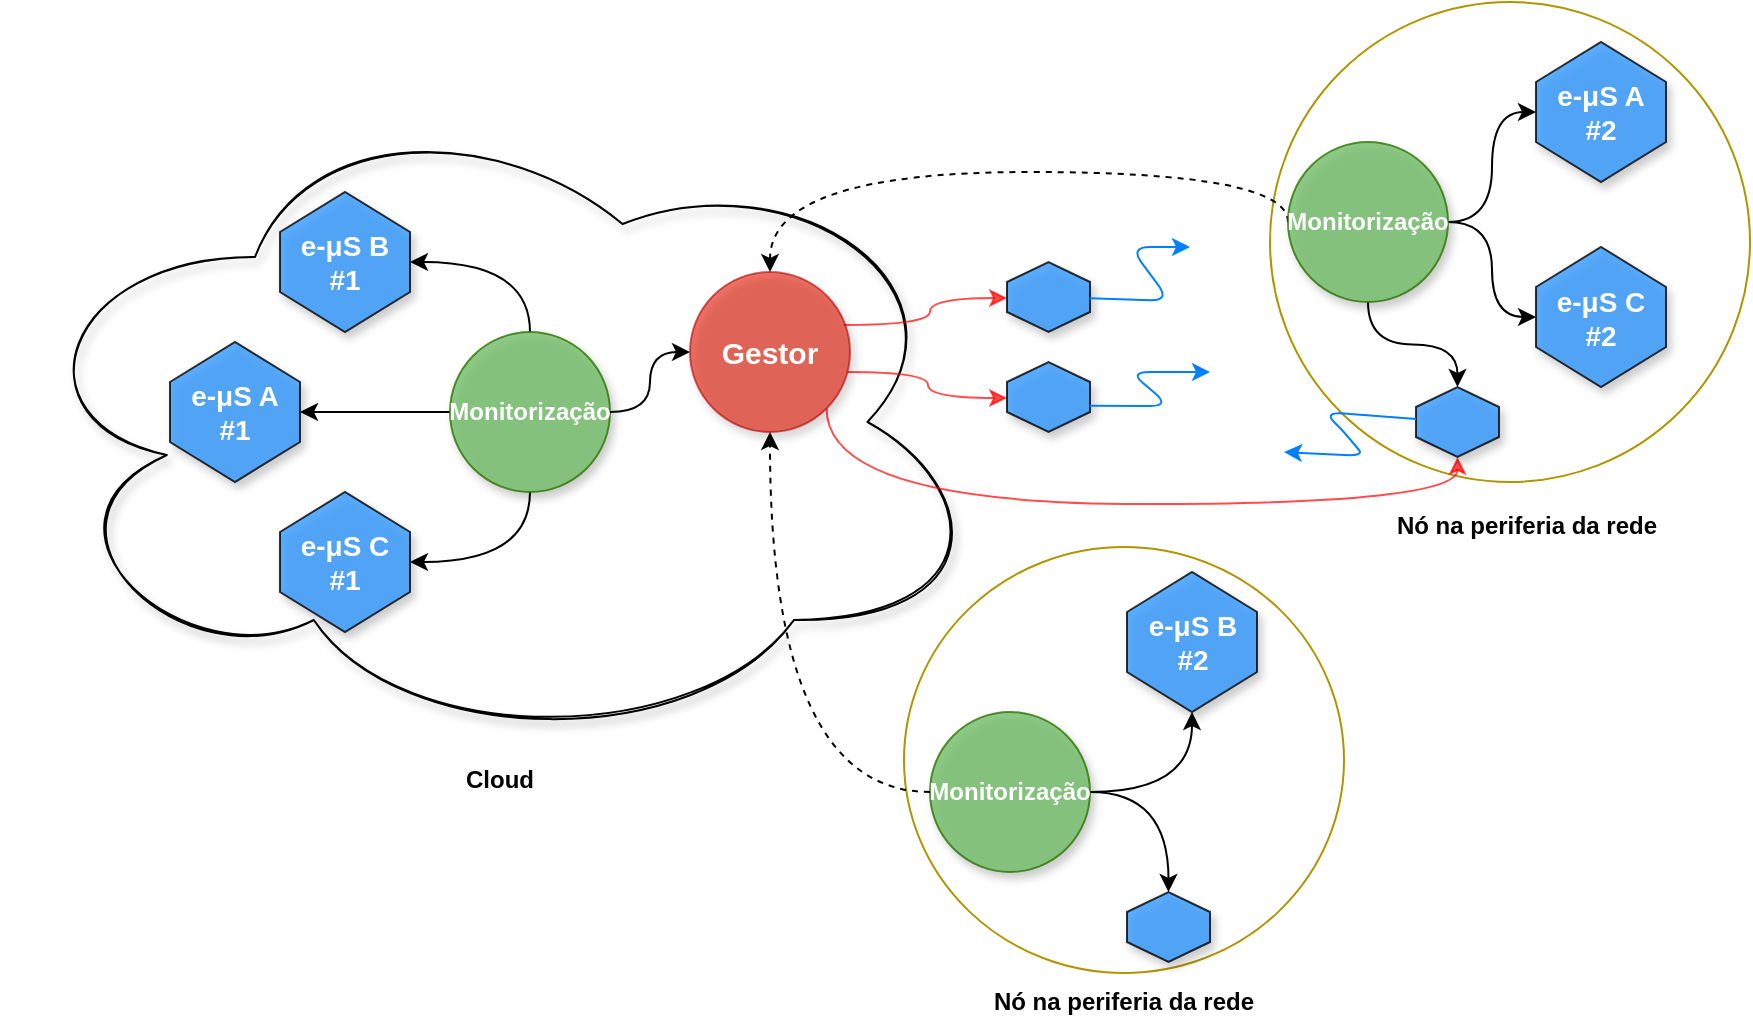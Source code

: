 <mxfile version="14.1.9" type="github">
  <diagram id="8mFjPOVdW-ttj4N9xYHq" name="Page-1">
    <mxGraphModel dx="2191" dy="1914" grid="1" gridSize="10" guides="1" tooltips="1" connect="1" arrows="1" fold="1" page="1" pageScale="1" pageWidth="827" pageHeight="1169" math="0" shadow="0">
      <root>
        <mxCell id="0" />
        <mxCell id="1" parent="0" />
        <mxCell id="7mZ6N7cNtGCExNmRLh_p-15" value="&lt;b&gt;Nó na periferia da rede&lt;/b&gt;" style="ellipse;whiteSpace=wrap;html=1;aspect=fixed;shadow=0;sketch=0;labelPosition=center;verticalLabelPosition=bottom;align=center;verticalAlign=top;strokeColor=#B09500;fillColor=none;spacingLeft=17;spacingBottom=0;spacingTop=8;" vertex="1" parent="1">
          <mxGeometry x="420" y="-75" width="240" height="240" as="geometry" />
        </mxCell>
        <mxCell id="7mZ6N7cNtGCExNmRLh_p-2" value="&lt;b&gt;Cloud&lt;/b&gt;" style="ellipse;shape=cloud;whiteSpace=wrap;html=1;shadow=1;sketch=1;fillColor=none;labelPosition=center;verticalLabelPosition=bottom;align=center;verticalAlign=top;" vertex="1" parent="1">
          <mxGeometry x="-210" y="-30" width="490" height="330" as="geometry" />
        </mxCell>
        <mxCell id="7mZ6N7cNtGCExNmRLh_p-9" style="edgeStyle=orthogonalEdgeStyle;rounded=0;orthogonalLoop=1;jettySize=auto;html=1;curved=1;exitX=0.5;exitY=0;exitDx=0;exitDy=0;entryX=0.5;entryY=0;entryDx=0;entryDy=0;" edge="1" parent="1" source="7mZ6N7cNtGCExNmRLh_p-3" target="7mZ6N7cNtGCExNmRLh_p-4">
          <mxGeometry relative="1" as="geometry">
            <Array as="points">
              <mxPoint x="50" y="55" />
            </Array>
          </mxGeometry>
        </mxCell>
        <mxCell id="7mZ6N7cNtGCExNmRLh_p-10" style="edgeStyle=orthogonalEdgeStyle;curved=1;rounded=0;orthogonalLoop=1;jettySize=auto;html=1;" edge="1" parent="1" source="7mZ6N7cNtGCExNmRLh_p-3" target="7mZ6N7cNtGCExNmRLh_p-8">
          <mxGeometry relative="1" as="geometry" />
        </mxCell>
        <mxCell id="7mZ6N7cNtGCExNmRLh_p-11" style="edgeStyle=orthogonalEdgeStyle;curved=1;rounded=0;orthogonalLoop=1;jettySize=auto;html=1;exitX=0.5;exitY=1;exitDx=0;exitDy=0;" edge="1" parent="1" source="7mZ6N7cNtGCExNmRLh_p-3" target="7mZ6N7cNtGCExNmRLh_p-7">
          <mxGeometry relative="1" as="geometry" />
        </mxCell>
        <mxCell id="7mZ6N7cNtGCExNmRLh_p-3" value="Monitorização" style="ellipse;whiteSpace=wrap;html=1;aspect=fixed;strokeColor=#2D7600;fontColor=#ffffff;shadow=1;sketch=0;fillColor=#72BF69;opacity=80;fontStyle=1" vertex="1" parent="1">
          <mxGeometry x="10" y="90" width="80" height="80" as="geometry" />
        </mxCell>
        <mxCell id="7mZ6N7cNtGCExNmRLh_p-4" value="&lt;b style=&quot;color: rgb(255 , 255 , 255) ; font-family: &amp;#34;arial&amp;#34; , sans-serif ; font-size: 14px ; text-align: left&quot;&gt;e-μS B&lt;br&gt;#1&lt;br&gt;&lt;/b&gt;" style="shape=hexagon;perimeter=hexagonPerimeter2;whiteSpace=wrap;html=1;fixedSize=1;shadow=1;sketch=0;strokeWidth=1;gradientColor=none;direction=south;fillColor=#3399FF;opacity=80;" vertex="1" parent="1">
          <mxGeometry x="-75" y="20" width="65" height="70" as="geometry" />
        </mxCell>
        <mxCell id="7mZ6N7cNtGCExNmRLh_p-7" value="&lt;b style=&quot;color: rgb(255 , 255 , 255) ; font-family: &amp;#34;arial&amp;#34; , sans-serif ; font-size: 14px ; text-align: left&quot;&gt;e-μS C&lt;br&gt;#1&lt;br&gt;&lt;/b&gt;" style="shape=hexagon;perimeter=hexagonPerimeter2;whiteSpace=wrap;html=1;fixedSize=1;shadow=1;sketch=0;strokeWidth=1;gradientColor=none;direction=south;fillColor=#3399FF;opacity=80;" vertex="1" parent="1">
          <mxGeometry x="-75" y="170" width="65" height="70" as="geometry" />
        </mxCell>
        <mxCell id="7mZ6N7cNtGCExNmRLh_p-8" value="&lt;b style=&quot;color: rgb(255 , 255 , 255) ; font-family: &amp;#34;arial&amp;#34; , sans-serif ; font-size: 14px ; text-align: left&quot;&gt;e-μS A&lt;br&gt;#1&lt;br&gt;&lt;/b&gt;" style="shape=hexagon;perimeter=hexagonPerimeter2;whiteSpace=wrap;html=1;fixedSize=1;shadow=1;sketch=0;strokeWidth=1;gradientColor=none;direction=south;fillColor=#3399FF;opacity=80;" vertex="1" parent="1">
          <mxGeometry x="-130" y="95" width="65" height="70" as="geometry" />
        </mxCell>
        <mxCell id="7mZ6N7cNtGCExNmRLh_p-14" style="edgeStyle=orthogonalEdgeStyle;curved=1;rounded=0;orthogonalLoop=1;jettySize=auto;html=1;endArrow=none;endFill=0;startArrow=classic;startFill=1;" edge="1" parent="1" source="7mZ6N7cNtGCExNmRLh_p-12" target="7mZ6N7cNtGCExNmRLh_p-3">
          <mxGeometry relative="1" as="geometry" />
        </mxCell>
        <mxCell id="7mZ6N7cNtGCExNmRLh_p-35" style="edgeStyle=orthogonalEdgeStyle;curved=1;rounded=0;orthogonalLoop=1;jettySize=auto;html=1;startArrow=none;startFill=0;endArrow=classic;endFill=1;fontSize=15;exitX=0.96;exitY=0.331;exitDx=0;exitDy=0;exitPerimeter=0;entryX=0.5;entryY=1;entryDx=0;entryDy=0;strokeColor=#FF0000;opacity=70;" edge="1" parent="1" source="7mZ6N7cNtGCExNmRLh_p-12" target="7mZ6N7cNtGCExNmRLh_p-29">
          <mxGeometry relative="1" as="geometry">
            <Array as="points">
              <mxPoint x="250" y="87" />
              <mxPoint x="250" y="73" />
              <mxPoint x="289" y="73" />
            </Array>
          </mxGeometry>
        </mxCell>
        <mxCell id="7mZ6N7cNtGCExNmRLh_p-36" style="edgeStyle=orthogonalEdgeStyle;curved=1;rounded=0;orthogonalLoop=1;jettySize=auto;html=1;startArrow=none;startFill=0;endArrow=classic;endFill=1;fontSize=15;fillColor=#e51400;strokeColor=#FF0000;opacity=70;" edge="1" parent="1" source="7mZ6N7cNtGCExNmRLh_p-12" target="7mZ6N7cNtGCExNmRLh_p-30">
          <mxGeometry relative="1" as="geometry">
            <mxPoint x="289" y="90" as="targetPoint" />
            <Array as="points">
              <mxPoint x="249" y="110" />
              <mxPoint x="249" y="123" />
            </Array>
          </mxGeometry>
        </mxCell>
        <mxCell id="7mZ6N7cNtGCExNmRLh_p-39" style="edgeStyle=orthogonalEdgeStyle;curved=1;rounded=0;orthogonalLoop=1;jettySize=auto;html=1;entryX=1;entryY=0.5;entryDx=0;entryDy=0;startArrow=none;startFill=0;endArrow=classic;endFill=1;fontSize=15;exitX=1;exitY=1;exitDx=0;exitDy=0;gradientColor=#ea6b66;fillColor=#f8cecc;strokeColor=#FF0000;opacity=70;" edge="1" parent="1" source="7mZ6N7cNtGCExNmRLh_p-12" target="7mZ6N7cNtGCExNmRLh_p-31">
          <mxGeometry relative="1" as="geometry">
            <Array as="points">
              <mxPoint x="198" y="176" />
              <mxPoint x="514" y="176" />
            </Array>
          </mxGeometry>
        </mxCell>
        <mxCell id="7mZ6N7cNtGCExNmRLh_p-12" value="Gestor" style="ellipse;whiteSpace=wrap;html=1;aspect=fixed;shadow=1;sketch=0;fillColor=#e51400;opacity=60;strokeColor=#B20000;fontColor=#ffffff;strokeWidth=1;fontSize=15;fontStyle=1" vertex="1" parent="1">
          <mxGeometry x="130" y="60" width="80" height="80" as="geometry" />
        </mxCell>
        <mxCell id="7mZ6N7cNtGCExNmRLh_p-16" value="&lt;font color=&quot;#000000&quot;&gt;&lt;b&gt;Nó na periferia da rede&lt;/b&gt;&lt;/font&gt;" style="ellipse;whiteSpace=wrap;html=1;shadow=0;sketch=0;labelPosition=center;verticalLabelPosition=bottom;align=center;verticalAlign=top;direction=south;strokeColor=#B09500;fontColor=#ffffff;fillColor=none;" vertex="1" parent="1">
          <mxGeometry x="237" y="197.5" width="220" height="213" as="geometry" />
        </mxCell>
        <mxCell id="7mZ6N7cNtGCExNmRLh_p-24" style="edgeStyle=orthogonalEdgeStyle;curved=1;rounded=0;orthogonalLoop=1;jettySize=auto;html=1;startArrow=none;startFill=0;endArrow=classic;endFill=1;fontSize=15;" edge="1" parent="1" source="7mZ6N7cNtGCExNmRLh_p-17" target="7mZ6N7cNtGCExNmRLh_p-19">
          <mxGeometry relative="1" as="geometry" />
        </mxCell>
        <mxCell id="7mZ6N7cNtGCExNmRLh_p-25" style="edgeStyle=orthogonalEdgeStyle;curved=1;rounded=0;orthogonalLoop=1;jettySize=auto;html=1;startArrow=none;startFill=0;endArrow=classic;endFill=1;fontSize=15;" edge="1" parent="1" source="7mZ6N7cNtGCExNmRLh_p-17" target="7mZ6N7cNtGCExNmRLh_p-20">
          <mxGeometry relative="1" as="geometry" />
        </mxCell>
        <mxCell id="7mZ6N7cNtGCExNmRLh_p-32" style="edgeStyle=orthogonalEdgeStyle;curved=1;rounded=0;orthogonalLoop=1;jettySize=auto;html=1;startArrow=none;startFill=0;endArrow=classic;endFill=1;fontSize=15;" edge="1" parent="1" source="7mZ6N7cNtGCExNmRLh_p-17" target="7mZ6N7cNtGCExNmRLh_p-31">
          <mxGeometry relative="1" as="geometry" />
        </mxCell>
        <mxCell id="7mZ6N7cNtGCExNmRLh_p-34" style="edgeStyle=orthogonalEdgeStyle;curved=1;rounded=0;orthogonalLoop=1;jettySize=auto;html=1;dashed=1;startArrow=none;startFill=0;endArrow=classic;endFill=1;fontSize=15;exitX=0;exitY=0.5;exitDx=0;exitDy=0;" edge="1" parent="1" source="7mZ6N7cNtGCExNmRLh_p-17" target="7mZ6N7cNtGCExNmRLh_p-12">
          <mxGeometry relative="1" as="geometry">
            <Array as="points">
              <mxPoint x="429" y="10" />
              <mxPoint x="170" y="10" />
            </Array>
          </mxGeometry>
        </mxCell>
        <mxCell id="7mZ6N7cNtGCExNmRLh_p-17" value="Monitorização" style="ellipse;whiteSpace=wrap;html=1;aspect=fixed;strokeColor=#2D7600;fontColor=#ffffff;shadow=1;sketch=0;fillColor=#72BF69;opacity=80;fontStyle=1" vertex="1" parent="1">
          <mxGeometry x="429" y="-5" width="80" height="80" as="geometry" />
        </mxCell>
        <mxCell id="7mZ6N7cNtGCExNmRLh_p-27" style="edgeStyle=orthogonalEdgeStyle;curved=1;rounded=0;orthogonalLoop=1;jettySize=auto;html=1;entryX=1;entryY=0.5;entryDx=0;entryDy=0;startArrow=none;startFill=0;endArrow=classic;endFill=1;fontSize=15;" edge="1" parent="1" source="7mZ6N7cNtGCExNmRLh_p-18" target="7mZ6N7cNtGCExNmRLh_p-21">
          <mxGeometry relative="1" as="geometry" />
        </mxCell>
        <mxCell id="7mZ6N7cNtGCExNmRLh_p-28" style="edgeStyle=orthogonalEdgeStyle;curved=1;rounded=0;orthogonalLoop=1;jettySize=auto;html=1;startArrow=none;startFill=0;endArrow=classic;endFill=1;fontSize=15;" edge="1" parent="1" source="7mZ6N7cNtGCExNmRLh_p-18" target="7mZ6N7cNtGCExNmRLh_p-26">
          <mxGeometry relative="1" as="geometry" />
        </mxCell>
        <mxCell id="7mZ6N7cNtGCExNmRLh_p-18" value="Monitorização" style="ellipse;whiteSpace=wrap;html=1;aspect=fixed;strokeColor=#2D7600;fontColor=#ffffff;shadow=1;sketch=0;fillColor=#72BF69;opacity=80;fontStyle=1" vertex="1" parent="1">
          <mxGeometry x="250" y="280" width="80" height="80" as="geometry" />
        </mxCell>
        <mxCell id="7mZ6N7cNtGCExNmRLh_p-19" value="&lt;b style=&quot;color: rgb(255 , 255 , 255) ; font-family: &amp;#34;arial&amp;#34; , sans-serif ; font-size: 14px ; text-align: left&quot;&gt;e-μS A&lt;br&gt;#2&lt;br&gt;&lt;/b&gt;" style="shape=hexagon;perimeter=hexagonPerimeter2;whiteSpace=wrap;html=1;fixedSize=1;shadow=1;sketch=0;strokeWidth=1;gradientColor=none;direction=south;fillColor=#3399FF;opacity=80;" vertex="1" parent="1">
          <mxGeometry x="553" y="-55" width="65" height="70" as="geometry" />
        </mxCell>
        <mxCell id="7mZ6N7cNtGCExNmRLh_p-20" value="&lt;b style=&quot;color: rgb(255 , 255 , 255) ; font-family: &amp;#34;arial&amp;#34; , sans-serif ; font-size: 14px ; text-align: left&quot;&gt;e-μS C&lt;br&gt;#2&lt;br&gt;&lt;/b&gt;" style="shape=hexagon;perimeter=hexagonPerimeter2;whiteSpace=wrap;html=1;fixedSize=1;shadow=1;sketch=0;strokeWidth=1;gradientColor=none;direction=south;fillColor=#3399FF;opacity=80;" vertex="1" parent="1">
          <mxGeometry x="553" y="47.5" width="65" height="70" as="geometry" />
        </mxCell>
        <mxCell id="7mZ6N7cNtGCExNmRLh_p-21" value="&lt;b style=&quot;color: rgb(255 , 255 , 255) ; font-family: &amp;#34;arial&amp;#34; , sans-serif ; font-size: 14px ; text-align: left&quot;&gt;e-μS B&lt;br&gt;#2&lt;br&gt;&lt;/b&gt;" style="shape=hexagon;perimeter=hexagonPerimeter2;whiteSpace=wrap;html=1;fixedSize=1;shadow=1;sketch=0;strokeWidth=1;gradientColor=none;direction=south;fillColor=#3399FF;opacity=80;" vertex="1" parent="1">
          <mxGeometry x="348.5" y="210" width="65" height="70" as="geometry" />
        </mxCell>
        <mxCell id="7mZ6N7cNtGCExNmRLh_p-26" value="" style="shape=hexagon;perimeter=hexagonPerimeter2;whiteSpace=wrap;html=1;fixedSize=1;shadow=1;sketch=0;strokeWidth=1;gradientColor=none;direction=south;fillColor=#3399FF;opacity=80;size=10;" vertex="1" parent="1">
          <mxGeometry x="348.5" y="370" width="41.5" height="35" as="geometry" />
        </mxCell>
        <mxCell id="7mZ6N7cNtGCExNmRLh_p-29" value="" style="shape=hexagon;perimeter=hexagonPerimeter2;whiteSpace=wrap;html=1;fixedSize=1;shadow=1;sketch=0;strokeWidth=1;gradientColor=none;direction=south;fillColor=#3399FF;opacity=80;size=10;" vertex="1" parent="1">
          <mxGeometry x="288.5" y="55" width="41.5" height="35" as="geometry" />
        </mxCell>
        <mxCell id="7mZ6N7cNtGCExNmRLh_p-30" value="" style="shape=hexagon;perimeter=hexagonPerimeter2;whiteSpace=wrap;html=1;fixedSize=1;shadow=1;sketch=0;strokeWidth=1;gradientColor=none;direction=south;fillColor=#3399FF;opacity=80;size=10;" vertex="1" parent="1">
          <mxGeometry x="288.5" y="105" width="41.5" height="35" as="geometry" />
        </mxCell>
        <mxCell id="7mZ6N7cNtGCExNmRLh_p-31" value="" style="shape=hexagon;perimeter=hexagonPerimeter2;whiteSpace=wrap;html=1;fixedSize=1;shadow=1;sketch=0;strokeWidth=1;gradientColor=none;direction=south;fillColor=#3399FF;opacity=80;size=10;" vertex="1" parent="1">
          <mxGeometry x="493" y="117.5" width="41.5" height="35" as="geometry" />
        </mxCell>
        <mxCell id="7mZ6N7cNtGCExNmRLh_p-33" style="edgeStyle=orthogonalEdgeStyle;curved=1;rounded=0;orthogonalLoop=1;jettySize=auto;html=1;entryX=0.5;entryY=1;entryDx=0;entryDy=0;startArrow=none;startFill=0;endArrow=classic;endFill=1;fontSize=15;dashed=1;" edge="1" parent="1" source="7mZ6N7cNtGCExNmRLh_p-18" target="7mZ6N7cNtGCExNmRLh_p-12">
          <mxGeometry relative="1" as="geometry" />
        </mxCell>
        <mxCell id="7mZ6N7cNtGCExNmRLh_p-41" value="" style="endArrow=classic;html=1;fontSize=15;exitX=0.625;exitY=0;exitDx=0;exitDy=0;fillColor=#b1ddf0;strokeColor=#007FFF;" edge="1" parent="1" source="7mZ6N7cNtGCExNmRLh_p-30">
          <mxGeometry width="50" height="50" relative="1" as="geometry">
            <mxPoint x="-70" y="220" as="sourcePoint" />
            <mxPoint x="390" y="110" as="targetPoint" />
            <Array as="points">
              <mxPoint x="370" y="127" />
              <mxPoint x="350" y="110" />
              <mxPoint x="380" y="110" />
            </Array>
          </mxGeometry>
        </mxCell>
        <mxCell id="7mZ6N7cNtGCExNmRLh_p-42" value="" style="endArrow=classic;html=1;fontSize=15;strokeColor=#007FFF;" edge="1" parent="1" source="7mZ6N7cNtGCExNmRLh_p-29">
          <mxGeometry width="50" height="50" relative="1" as="geometry">
            <mxPoint x="330.0" y="74.375" as="sourcePoint" />
            <mxPoint x="380" y="48" as="targetPoint" />
            <Array as="points">
              <mxPoint x="370" y="74.5" />
              <mxPoint x="350" y="47.5" />
              <mxPoint x="380" y="47.5" />
            </Array>
          </mxGeometry>
        </mxCell>
        <mxCell id="7mZ6N7cNtGCExNmRLh_p-43" value="" style="endArrow=classic;html=1;fontSize=15;fillColor=#b1ddf0;strokeColor=#007FFF;" edge="1" parent="1" source="7mZ6N7cNtGCExNmRLh_p-31">
          <mxGeometry width="50" height="50" relative="1" as="geometry">
            <mxPoint x="436" y="125.5" as="sourcePoint" />
            <mxPoint x="427" y="150" as="targetPoint" />
            <Array as="points">
              <mxPoint x="447" y="130" />
              <mxPoint x="457" y="140" />
              <mxPoint x="467" y="152" />
            </Array>
          </mxGeometry>
        </mxCell>
      </root>
    </mxGraphModel>
  </diagram>
</mxfile>
